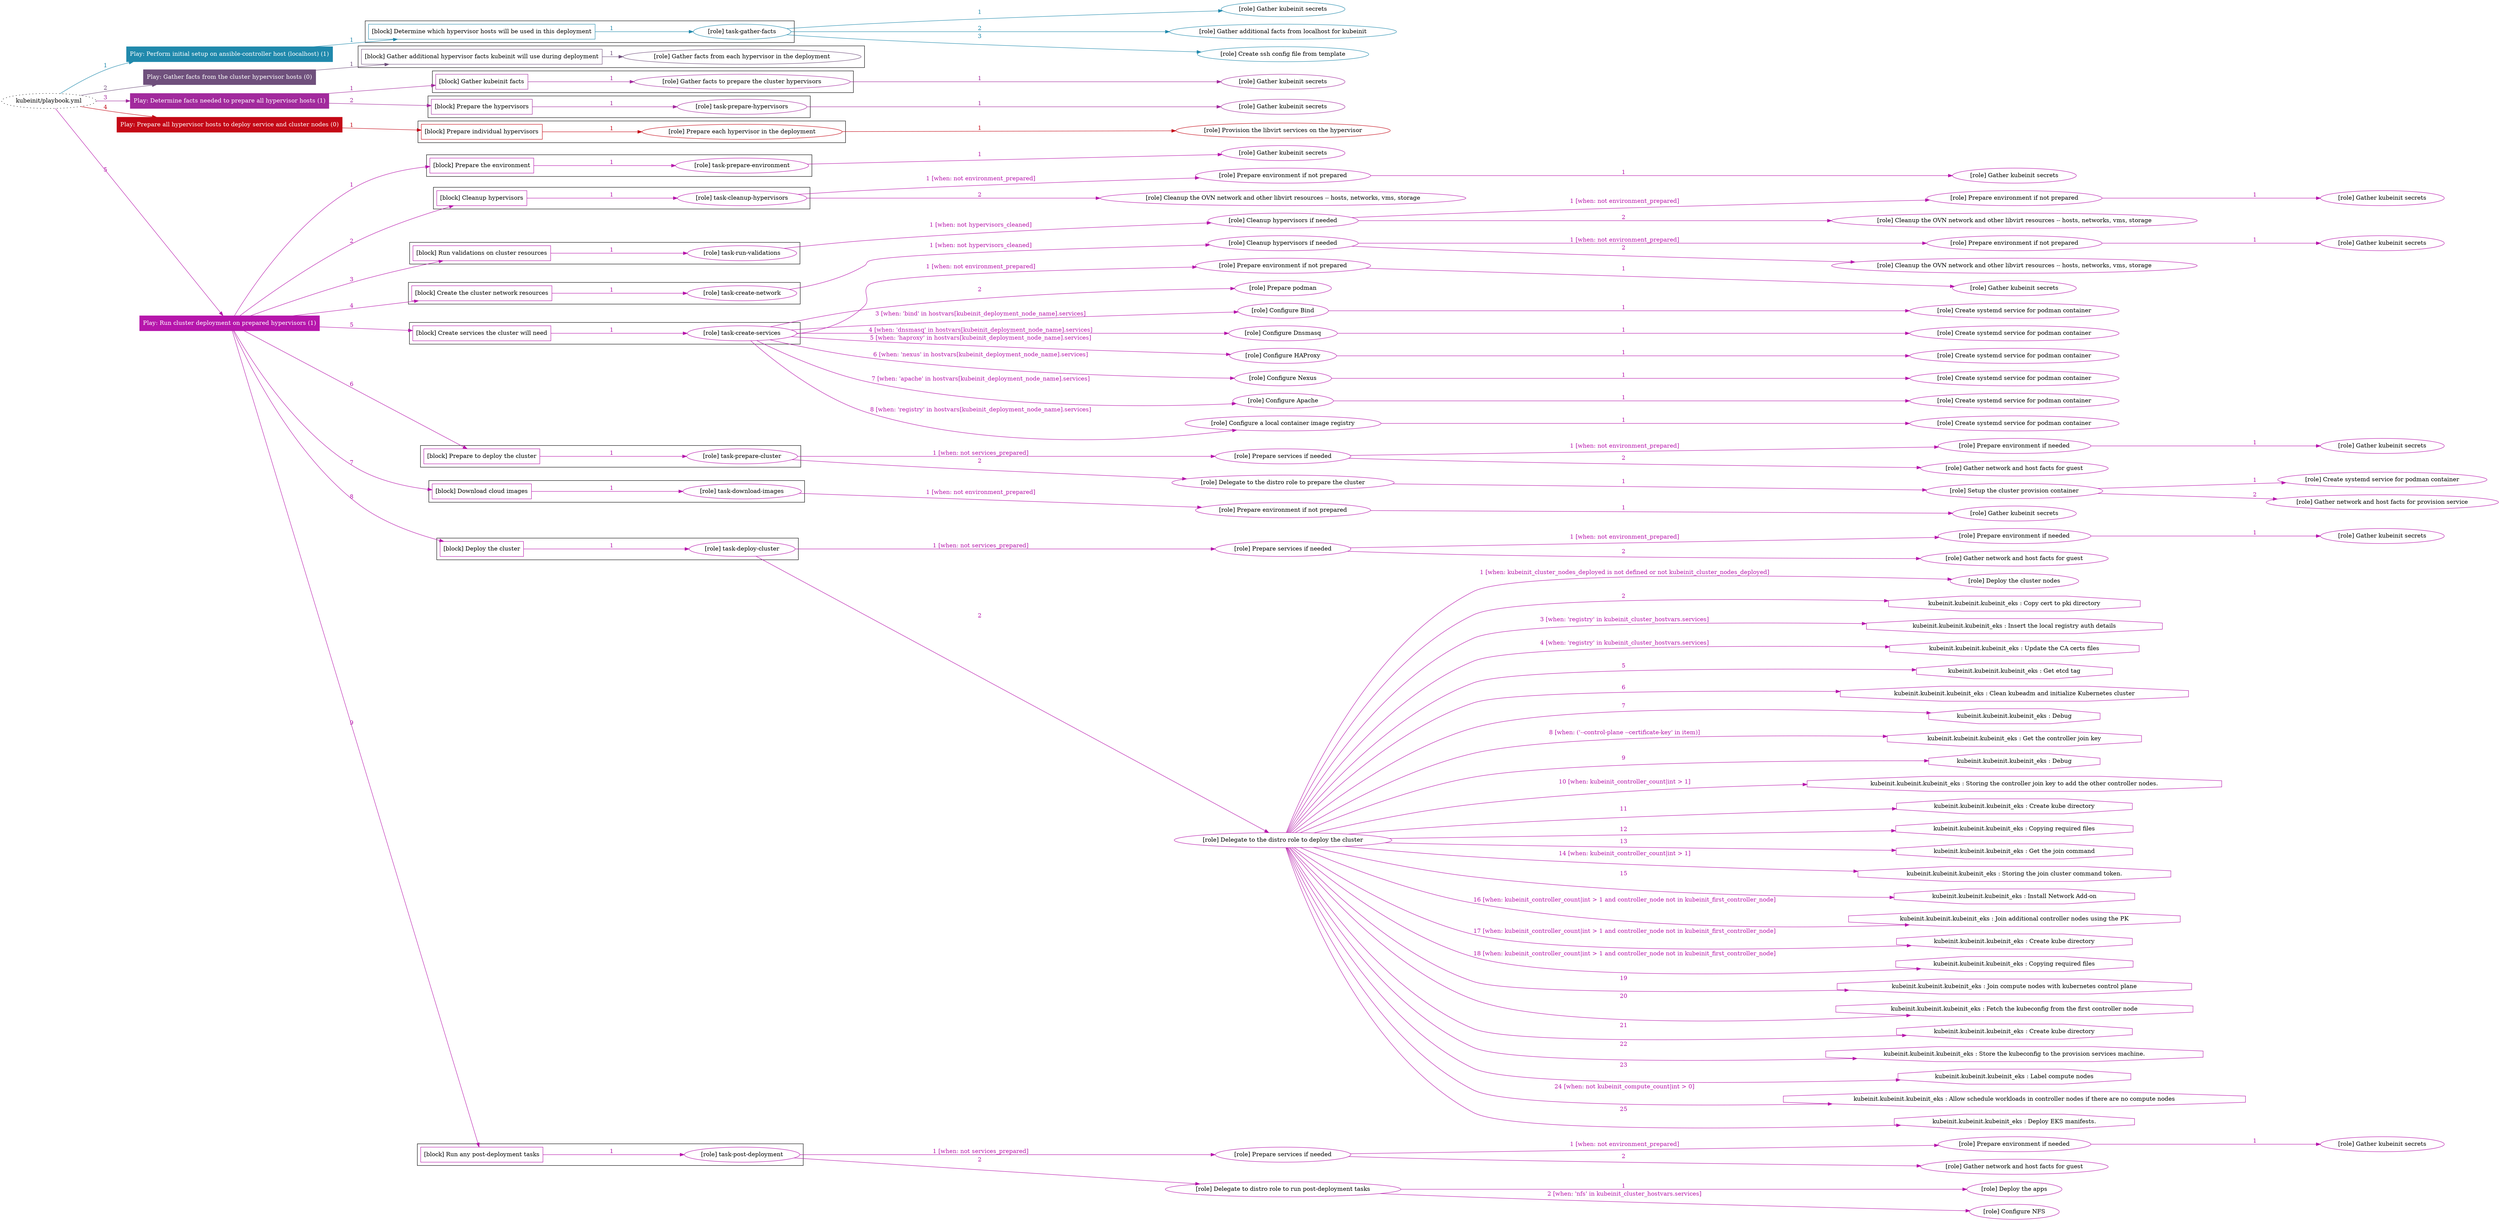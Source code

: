 digraph {
	graph [concentrate=true ordering=in rankdir=LR ratio=fill]
	edge [esep=5 sep=10]
	"kubeinit/playbook.yml" [URL="/home/runner/work/kubeinit/kubeinit/kubeinit/playbook.yml" id=playbook_8af6b078 style=dotted]
	play_b555b0f8 [label="Play: Perform initial setup on ansible-controller host (localhost) (1)" URL="/home/runner/work/kubeinit/kubeinit/kubeinit/playbook.yml" color="#2089ac" fontcolor="#ffffff" id=play_b555b0f8 shape=box style=filled tooltip=localhost]
	"kubeinit/playbook.yml" -> play_b555b0f8 [label="1 " color="#2089ac" fontcolor="#2089ac" id=edge_9a021cc1 labeltooltip="1 " tooltip="1 "]
	subgraph "Gather kubeinit secrets" {
		role_3ee5272a [label="[role] Gather kubeinit secrets" URL="/home/runner/.ansible/collections/ansible_collections/kubeinit/kubeinit/roles/kubeinit_prepare/tasks/build_hypervisors_group.yml" color="#2089ac" id=role_3ee5272a tooltip="Gather kubeinit secrets"]
	}
	subgraph "Gather additional facts from localhost for kubeinit" {
		role_d0f88c38 [label="[role] Gather additional facts from localhost for kubeinit" URL="/home/runner/.ansible/collections/ansible_collections/kubeinit/kubeinit/roles/kubeinit_prepare/tasks/build_hypervisors_group.yml" color="#2089ac" id=role_d0f88c38 tooltip="Gather additional facts from localhost for kubeinit"]
	}
	subgraph "Create ssh config file from template" {
		role_271f7834 [label="[role] Create ssh config file from template" URL="/home/runner/.ansible/collections/ansible_collections/kubeinit/kubeinit/roles/kubeinit_prepare/tasks/build_hypervisors_group.yml" color="#2089ac" id=role_271f7834 tooltip="Create ssh config file from template"]
	}
	subgraph "task-gather-facts" {
		role_fb9f4843 [label="[role] task-gather-facts" URL="/home/runner/work/kubeinit/kubeinit/kubeinit/playbook.yml" color="#2089ac" id=role_fb9f4843 tooltip="task-gather-facts"]
		role_fb9f4843 -> role_3ee5272a [label="1 " color="#2089ac" fontcolor="#2089ac" id=edge_95081ad4 labeltooltip="1 " tooltip="1 "]
		role_fb9f4843 -> role_d0f88c38 [label="2 " color="#2089ac" fontcolor="#2089ac" id=edge_ad430481 labeltooltip="2 " tooltip="2 "]
		role_fb9f4843 -> role_271f7834 [label="3 " color="#2089ac" fontcolor="#2089ac" id=edge_df112fd3 labeltooltip="3 " tooltip="3 "]
	}
	subgraph "Play: Perform initial setup on ansible-controller host (localhost) (1)" {
		play_b555b0f8 -> block_91da0d77 [label=1 color="#2089ac" fontcolor="#2089ac" id=edge_602da0f6 labeltooltip=1 tooltip=1]
		subgraph cluster_block_91da0d77 {
			block_91da0d77 [label="[block] Determine which hypervisor hosts will be used in this deployment" URL="/home/runner/work/kubeinit/kubeinit/kubeinit/playbook.yml" color="#2089ac" id=block_91da0d77 labeltooltip="Determine which hypervisor hosts will be used in this deployment" shape=box tooltip="Determine which hypervisor hosts will be used in this deployment"]
			block_91da0d77 -> role_fb9f4843 [label="1 " color="#2089ac" fontcolor="#2089ac" id=edge_9a774cc7 labeltooltip="1 " tooltip="1 "]
		}
	}
	play_0bd93576 [label="Play: Gather facts from the cluster hypervisor hosts (0)" URL="/home/runner/work/kubeinit/kubeinit/kubeinit/playbook.yml" color="#6f507c" fontcolor="#ffffff" id=play_0bd93576 shape=box style=filled tooltip="Play: Gather facts from the cluster hypervisor hosts (0)"]
	"kubeinit/playbook.yml" -> play_0bd93576 [label="2 " color="#6f507c" fontcolor="#6f507c" id=edge_73d2a1ad labeltooltip="2 " tooltip="2 "]
	subgraph "Gather facts from each hypervisor in the deployment" {
		role_58895c15 [label="[role] Gather facts from each hypervisor in the deployment" URL="/home/runner/work/kubeinit/kubeinit/kubeinit/playbook.yml" color="#6f507c" id=role_58895c15 tooltip="Gather facts from each hypervisor in the deployment"]
	}
	subgraph "Play: Gather facts from the cluster hypervisor hosts (0)" {
		play_0bd93576 -> block_da0cce31 [label=1 color="#6f507c" fontcolor="#6f507c" id=edge_7937d813 labeltooltip=1 tooltip=1]
		subgraph cluster_block_da0cce31 {
			block_da0cce31 [label="[block] Gather additional hypervisor facts kubeinit will use during deployment" URL="/home/runner/work/kubeinit/kubeinit/kubeinit/playbook.yml" color="#6f507c" id=block_da0cce31 labeltooltip="Gather additional hypervisor facts kubeinit will use during deployment" shape=box tooltip="Gather additional hypervisor facts kubeinit will use during deployment"]
			block_da0cce31 -> role_58895c15 [label="1 " color="#6f507c" fontcolor="#6f507c" id=edge_70785adc labeltooltip="1 " tooltip="1 "]
		}
	}
	play_0bccb573 [label="Play: Determine facts needed to prepare all hypervisor hosts (1)" URL="/home/runner/work/kubeinit/kubeinit/kubeinit/playbook.yml" color="#a22a9d" fontcolor="#ffffff" id=play_0bccb573 shape=box style=filled tooltip=localhost]
	"kubeinit/playbook.yml" -> play_0bccb573 [label="3 " color="#a22a9d" fontcolor="#a22a9d" id=edge_6a941965 labeltooltip="3 " tooltip="3 "]
	subgraph "Gather kubeinit secrets" {
		role_ccb2064a [label="[role] Gather kubeinit secrets" URL="/home/runner/.ansible/collections/ansible_collections/kubeinit/kubeinit/roles/kubeinit_prepare/tasks/gather_kubeinit_facts.yml" color="#a22a9d" id=role_ccb2064a tooltip="Gather kubeinit secrets"]
	}
	subgraph "Gather facts to prepare the cluster hypervisors" {
		role_3f771ffe [label="[role] Gather facts to prepare the cluster hypervisors" URL="/home/runner/work/kubeinit/kubeinit/kubeinit/playbook.yml" color="#a22a9d" id=role_3f771ffe tooltip="Gather facts to prepare the cluster hypervisors"]
		role_3f771ffe -> role_ccb2064a [label="1 " color="#a22a9d" fontcolor="#a22a9d" id=edge_80aa2709 labeltooltip="1 " tooltip="1 "]
	}
	subgraph "Gather kubeinit secrets" {
		role_7d605464 [label="[role] Gather kubeinit secrets" URL="/home/runner/.ansible/collections/ansible_collections/kubeinit/kubeinit/roles/kubeinit_prepare/tasks/gather_kubeinit_facts.yml" color="#a22a9d" id=role_7d605464 tooltip="Gather kubeinit secrets"]
	}
	subgraph "task-prepare-hypervisors" {
		role_49eeac74 [label="[role] task-prepare-hypervisors" URL="/home/runner/work/kubeinit/kubeinit/kubeinit/playbook.yml" color="#a22a9d" id=role_49eeac74 tooltip="task-prepare-hypervisors"]
		role_49eeac74 -> role_7d605464 [label="1 " color="#a22a9d" fontcolor="#a22a9d" id=edge_6c3f5502 labeltooltip="1 " tooltip="1 "]
	}
	subgraph "Play: Determine facts needed to prepare all hypervisor hosts (1)" {
		play_0bccb573 -> block_6af7998e [label=1 color="#a22a9d" fontcolor="#a22a9d" id=edge_694a7307 labeltooltip=1 tooltip=1]
		subgraph cluster_block_6af7998e {
			block_6af7998e [label="[block] Gather kubeinit facts" URL="/home/runner/work/kubeinit/kubeinit/kubeinit/playbook.yml" color="#a22a9d" id=block_6af7998e labeltooltip="Gather kubeinit facts" shape=box tooltip="Gather kubeinit facts"]
			block_6af7998e -> role_3f771ffe [label="1 " color="#a22a9d" fontcolor="#a22a9d" id=edge_4a22a9a7 labeltooltip="1 " tooltip="1 "]
		}
		play_0bccb573 -> block_35a5570c [label=2 color="#a22a9d" fontcolor="#a22a9d" id=edge_3a538eff labeltooltip=2 tooltip=2]
		subgraph cluster_block_35a5570c {
			block_35a5570c [label="[block] Prepare the hypervisors" URL="/home/runner/work/kubeinit/kubeinit/kubeinit/playbook.yml" color="#a22a9d" id=block_35a5570c labeltooltip="Prepare the hypervisors" shape=box tooltip="Prepare the hypervisors"]
			block_35a5570c -> role_49eeac74 [label="1 " color="#a22a9d" fontcolor="#a22a9d" id=edge_07d961ff labeltooltip="1 " tooltip="1 "]
		}
	}
	play_7bd864a0 [label="Play: Prepare all hypervisor hosts to deploy service and cluster nodes (0)" URL="/home/runner/work/kubeinit/kubeinit/kubeinit/playbook.yml" color="#c40816" fontcolor="#ffffff" id=play_7bd864a0 shape=box style=filled tooltip="Play: Prepare all hypervisor hosts to deploy service and cluster nodes (0)"]
	"kubeinit/playbook.yml" -> play_7bd864a0 [label="4 " color="#c40816" fontcolor="#c40816" id=edge_91921afa labeltooltip="4 " tooltip="4 "]
	subgraph "Provision the libvirt services on the hypervisor" {
		role_3ec22527 [label="[role] Provision the libvirt services on the hypervisor" URL="/home/runner/.ansible/collections/ansible_collections/kubeinit/kubeinit/roles/kubeinit_prepare/tasks/prepare_hypervisor.yml" color="#c40816" id=role_3ec22527 tooltip="Provision the libvirt services on the hypervisor"]
	}
	subgraph "Prepare each hypervisor in the deployment" {
		role_c81dcf36 [label="[role] Prepare each hypervisor in the deployment" URL="/home/runner/work/kubeinit/kubeinit/kubeinit/playbook.yml" color="#c40816" id=role_c81dcf36 tooltip="Prepare each hypervisor in the deployment"]
		role_c81dcf36 -> role_3ec22527 [label="1 " color="#c40816" fontcolor="#c40816" id=edge_9704002b labeltooltip="1 " tooltip="1 "]
	}
	subgraph "Play: Prepare all hypervisor hosts to deploy service and cluster nodes (0)" {
		play_7bd864a0 -> block_b7bd38dd [label=1 color="#c40816" fontcolor="#c40816" id=edge_6d3accdc labeltooltip=1 tooltip=1]
		subgraph cluster_block_b7bd38dd {
			block_b7bd38dd [label="[block] Prepare individual hypervisors" URL="/home/runner/work/kubeinit/kubeinit/kubeinit/playbook.yml" color="#c40816" id=block_b7bd38dd labeltooltip="Prepare individual hypervisors" shape=box tooltip="Prepare individual hypervisors"]
			block_b7bd38dd -> role_c81dcf36 [label="1 " color="#c40816" fontcolor="#c40816" id=edge_cb8181fb labeltooltip="1 " tooltip="1 "]
		}
	}
	play_d930f966 [label="Play: Run cluster deployment on prepared hypervisors (1)" URL="/home/runner/work/kubeinit/kubeinit/kubeinit/playbook.yml" color="#b616ab" fontcolor="#ffffff" id=play_d930f966 shape=box style=filled tooltip=localhost]
	"kubeinit/playbook.yml" -> play_d930f966 [label="5 " color="#b616ab" fontcolor="#b616ab" id=edge_e3a99919 labeltooltip="5 " tooltip="5 "]
	subgraph "Gather kubeinit secrets" {
		role_f44b7f3b [label="[role] Gather kubeinit secrets" URL="/home/runner/.ansible/collections/ansible_collections/kubeinit/kubeinit/roles/kubeinit_prepare/tasks/gather_kubeinit_facts.yml" color="#b616ab" id=role_f44b7f3b tooltip="Gather kubeinit secrets"]
	}
	subgraph "task-prepare-environment" {
		role_c5c16609 [label="[role] task-prepare-environment" URL="/home/runner/work/kubeinit/kubeinit/kubeinit/playbook.yml" color="#b616ab" id=role_c5c16609 tooltip="task-prepare-environment"]
		role_c5c16609 -> role_f44b7f3b [label="1 " color="#b616ab" fontcolor="#b616ab" id=edge_53acdccf labeltooltip="1 " tooltip="1 "]
	}
	subgraph "Gather kubeinit secrets" {
		role_15dd1e48 [label="[role] Gather kubeinit secrets" URL="/home/runner/.ansible/collections/ansible_collections/kubeinit/kubeinit/roles/kubeinit_prepare/tasks/gather_kubeinit_facts.yml" color="#b616ab" id=role_15dd1e48 tooltip="Gather kubeinit secrets"]
	}
	subgraph "Prepare environment if not prepared" {
		role_9ef33a86 [label="[role] Prepare environment if not prepared" URL="/home/runner/.ansible/collections/ansible_collections/kubeinit/kubeinit/roles/kubeinit_prepare/tasks/cleanup_hypervisors.yml" color="#b616ab" id=role_9ef33a86 tooltip="Prepare environment if not prepared"]
		role_9ef33a86 -> role_15dd1e48 [label="1 " color="#b616ab" fontcolor="#b616ab" id=edge_900453e1 labeltooltip="1 " tooltip="1 "]
	}
	subgraph "Cleanup the OVN network and other libvirt resources -- hosts, networks, vms, storage" {
		role_62954df2 [label="[role] Cleanup the OVN network and other libvirt resources -- hosts, networks, vms, storage" URL="/home/runner/.ansible/collections/ansible_collections/kubeinit/kubeinit/roles/kubeinit_prepare/tasks/cleanup_hypervisors.yml" color="#b616ab" id=role_62954df2 tooltip="Cleanup the OVN network and other libvirt resources -- hosts, networks, vms, storage"]
	}
	subgraph "task-cleanup-hypervisors" {
		role_4190205c [label="[role] task-cleanup-hypervisors" URL="/home/runner/work/kubeinit/kubeinit/kubeinit/playbook.yml" color="#b616ab" id=role_4190205c tooltip="task-cleanup-hypervisors"]
		role_4190205c -> role_9ef33a86 [label="1 [when: not environment_prepared]" color="#b616ab" fontcolor="#b616ab" id=edge_b25aaf8e labeltooltip="1 [when: not environment_prepared]" tooltip="1 [when: not environment_prepared]"]
		role_4190205c -> role_62954df2 [label="2 " color="#b616ab" fontcolor="#b616ab" id=edge_2834e07c labeltooltip="2 " tooltip="2 "]
	}
	subgraph "Gather kubeinit secrets" {
		role_9a6b1d33 [label="[role] Gather kubeinit secrets" URL="/home/runner/.ansible/collections/ansible_collections/kubeinit/kubeinit/roles/kubeinit_prepare/tasks/gather_kubeinit_facts.yml" color="#b616ab" id=role_9a6b1d33 tooltip="Gather kubeinit secrets"]
	}
	subgraph "Prepare environment if not prepared" {
		role_568ed8c5 [label="[role] Prepare environment if not prepared" URL="/home/runner/.ansible/collections/ansible_collections/kubeinit/kubeinit/roles/kubeinit_prepare/tasks/cleanup_hypervisors.yml" color="#b616ab" id=role_568ed8c5 tooltip="Prepare environment if not prepared"]
		role_568ed8c5 -> role_9a6b1d33 [label="1 " color="#b616ab" fontcolor="#b616ab" id=edge_4e5f8db5 labeltooltip="1 " tooltip="1 "]
	}
	subgraph "Cleanup the OVN network and other libvirt resources -- hosts, networks, vms, storage" {
		role_6adfabd3 [label="[role] Cleanup the OVN network and other libvirt resources -- hosts, networks, vms, storage" URL="/home/runner/.ansible/collections/ansible_collections/kubeinit/kubeinit/roles/kubeinit_prepare/tasks/cleanup_hypervisors.yml" color="#b616ab" id=role_6adfabd3 tooltip="Cleanup the OVN network and other libvirt resources -- hosts, networks, vms, storage"]
	}
	subgraph "Cleanup hypervisors if needed" {
		role_5f6b97d9 [label="[role] Cleanup hypervisors if needed" URL="/home/runner/.ansible/collections/ansible_collections/kubeinit/kubeinit/roles/kubeinit_validations/tasks/main.yml" color="#b616ab" id=role_5f6b97d9 tooltip="Cleanup hypervisors if needed"]
		role_5f6b97d9 -> role_568ed8c5 [label="1 [when: not environment_prepared]" color="#b616ab" fontcolor="#b616ab" id=edge_06a0739e labeltooltip="1 [when: not environment_prepared]" tooltip="1 [when: not environment_prepared]"]
		role_5f6b97d9 -> role_6adfabd3 [label="2 " color="#b616ab" fontcolor="#b616ab" id=edge_d26fe5e9 labeltooltip="2 " tooltip="2 "]
	}
	subgraph "task-run-validations" {
		role_2dd818f0 [label="[role] task-run-validations" URL="/home/runner/work/kubeinit/kubeinit/kubeinit/playbook.yml" color="#b616ab" id=role_2dd818f0 tooltip="task-run-validations"]
		role_2dd818f0 -> role_5f6b97d9 [label="1 [when: not hypervisors_cleaned]" color="#b616ab" fontcolor="#b616ab" id=edge_01570310 labeltooltip="1 [when: not hypervisors_cleaned]" tooltip="1 [when: not hypervisors_cleaned]"]
	}
	subgraph "Gather kubeinit secrets" {
		role_a33864c4 [label="[role] Gather kubeinit secrets" URL="/home/runner/.ansible/collections/ansible_collections/kubeinit/kubeinit/roles/kubeinit_prepare/tasks/gather_kubeinit_facts.yml" color="#b616ab" id=role_a33864c4 tooltip="Gather kubeinit secrets"]
	}
	subgraph "Prepare environment if not prepared" {
		role_2955a1f1 [label="[role] Prepare environment if not prepared" URL="/home/runner/.ansible/collections/ansible_collections/kubeinit/kubeinit/roles/kubeinit_prepare/tasks/cleanup_hypervisors.yml" color="#b616ab" id=role_2955a1f1 tooltip="Prepare environment if not prepared"]
		role_2955a1f1 -> role_a33864c4 [label="1 " color="#b616ab" fontcolor="#b616ab" id=edge_ee18d9ff labeltooltip="1 " tooltip="1 "]
	}
	subgraph "Cleanup the OVN network and other libvirt resources -- hosts, networks, vms, storage" {
		role_989a8e3b [label="[role] Cleanup the OVN network and other libvirt resources -- hosts, networks, vms, storage" URL="/home/runner/.ansible/collections/ansible_collections/kubeinit/kubeinit/roles/kubeinit_prepare/tasks/cleanup_hypervisors.yml" color="#b616ab" id=role_989a8e3b tooltip="Cleanup the OVN network and other libvirt resources -- hosts, networks, vms, storage"]
	}
	subgraph "Cleanup hypervisors if needed" {
		role_450fa250 [label="[role] Cleanup hypervisors if needed" URL="/home/runner/.ansible/collections/ansible_collections/kubeinit/kubeinit/roles/kubeinit_libvirt/tasks/create_network.yml" color="#b616ab" id=role_450fa250 tooltip="Cleanup hypervisors if needed"]
		role_450fa250 -> role_2955a1f1 [label="1 [when: not environment_prepared]" color="#b616ab" fontcolor="#b616ab" id=edge_62dccee6 labeltooltip="1 [when: not environment_prepared]" tooltip="1 [when: not environment_prepared]"]
		role_450fa250 -> role_989a8e3b [label="2 " color="#b616ab" fontcolor="#b616ab" id=edge_1f0a9945 labeltooltip="2 " tooltip="2 "]
	}
	subgraph "task-create-network" {
		role_d0eae2cd [label="[role] task-create-network" URL="/home/runner/work/kubeinit/kubeinit/kubeinit/playbook.yml" color="#b616ab" id=role_d0eae2cd tooltip="task-create-network"]
		role_d0eae2cd -> role_450fa250 [label="1 [when: not hypervisors_cleaned]" color="#b616ab" fontcolor="#b616ab" id=edge_b2a2dd73 labeltooltip="1 [when: not hypervisors_cleaned]" tooltip="1 [when: not hypervisors_cleaned]"]
	}
	subgraph "Gather kubeinit secrets" {
		role_4631379d [label="[role] Gather kubeinit secrets" URL="/home/runner/.ansible/collections/ansible_collections/kubeinit/kubeinit/roles/kubeinit_prepare/tasks/gather_kubeinit_facts.yml" color="#b616ab" id=role_4631379d tooltip="Gather kubeinit secrets"]
	}
	subgraph "Prepare environment if not prepared" {
		role_94ffeaf9 [label="[role] Prepare environment if not prepared" URL="/home/runner/.ansible/collections/ansible_collections/kubeinit/kubeinit/roles/kubeinit_services/tasks/main.yml" color="#b616ab" id=role_94ffeaf9 tooltip="Prepare environment if not prepared"]
		role_94ffeaf9 -> role_4631379d [label="1 " color="#b616ab" fontcolor="#b616ab" id=edge_5b422b84 labeltooltip="1 " tooltip="1 "]
	}
	subgraph "Prepare podman" {
		role_0b13cb8c [label="[role] Prepare podman" URL="/home/runner/.ansible/collections/ansible_collections/kubeinit/kubeinit/roles/kubeinit_services/tasks/00_create_service_pod.yml" color="#b616ab" id=role_0b13cb8c tooltip="Prepare podman"]
	}
	subgraph "Create systemd service for podman container" {
		role_30701ae2 [label="[role] Create systemd service for podman container" URL="/home/runner/.ansible/collections/ansible_collections/kubeinit/kubeinit/roles/kubeinit_bind/tasks/main.yml" color="#b616ab" id=role_30701ae2 tooltip="Create systemd service for podman container"]
	}
	subgraph "Configure Bind" {
		role_107e0442 [label="[role] Configure Bind" URL="/home/runner/.ansible/collections/ansible_collections/kubeinit/kubeinit/roles/kubeinit_services/tasks/start_services_containers.yml" color="#b616ab" id=role_107e0442 tooltip="Configure Bind"]
		role_107e0442 -> role_30701ae2 [label="1 " color="#b616ab" fontcolor="#b616ab" id=edge_c50bac8e labeltooltip="1 " tooltip="1 "]
	}
	subgraph "Create systemd service for podman container" {
		role_74b9174e [label="[role] Create systemd service for podman container" URL="/home/runner/.ansible/collections/ansible_collections/kubeinit/kubeinit/roles/kubeinit_dnsmasq/tasks/main.yml" color="#b616ab" id=role_74b9174e tooltip="Create systemd service for podman container"]
	}
	subgraph "Configure Dnsmasq" {
		role_b71208c5 [label="[role] Configure Dnsmasq" URL="/home/runner/.ansible/collections/ansible_collections/kubeinit/kubeinit/roles/kubeinit_services/tasks/start_services_containers.yml" color="#b616ab" id=role_b71208c5 tooltip="Configure Dnsmasq"]
		role_b71208c5 -> role_74b9174e [label="1 " color="#b616ab" fontcolor="#b616ab" id=edge_4d7a772d labeltooltip="1 " tooltip="1 "]
	}
	subgraph "Create systemd service for podman container" {
		role_a07fee3f [label="[role] Create systemd service for podman container" URL="/home/runner/.ansible/collections/ansible_collections/kubeinit/kubeinit/roles/kubeinit_haproxy/tasks/main.yml" color="#b616ab" id=role_a07fee3f tooltip="Create systemd service for podman container"]
	}
	subgraph "Configure HAProxy" {
		role_58cdae53 [label="[role] Configure HAProxy" URL="/home/runner/.ansible/collections/ansible_collections/kubeinit/kubeinit/roles/kubeinit_services/tasks/start_services_containers.yml" color="#b616ab" id=role_58cdae53 tooltip="Configure HAProxy"]
		role_58cdae53 -> role_a07fee3f [label="1 " color="#b616ab" fontcolor="#b616ab" id=edge_bd7b5259 labeltooltip="1 " tooltip="1 "]
	}
	subgraph "Create systemd service for podman container" {
		role_d7f25ae4 [label="[role] Create systemd service for podman container" URL="/home/runner/.ansible/collections/ansible_collections/kubeinit/kubeinit/roles/kubeinit_nexus/tasks/main.yml" color="#b616ab" id=role_d7f25ae4 tooltip="Create systemd service for podman container"]
	}
	subgraph "Configure Nexus" {
		role_d17354d0 [label="[role] Configure Nexus" URL="/home/runner/.ansible/collections/ansible_collections/kubeinit/kubeinit/roles/kubeinit_services/tasks/start_services_containers.yml" color="#b616ab" id=role_d17354d0 tooltip="Configure Nexus"]
		role_d17354d0 -> role_d7f25ae4 [label="1 " color="#b616ab" fontcolor="#b616ab" id=edge_4fd2b433 labeltooltip="1 " tooltip="1 "]
	}
	subgraph "Create systemd service for podman container" {
		role_08d7262b [label="[role] Create systemd service for podman container" URL="/home/runner/.ansible/collections/ansible_collections/kubeinit/kubeinit/roles/kubeinit_apache/tasks/main.yml" color="#b616ab" id=role_08d7262b tooltip="Create systemd service for podman container"]
	}
	subgraph "Configure Apache" {
		role_3ed17e22 [label="[role] Configure Apache" URL="/home/runner/.ansible/collections/ansible_collections/kubeinit/kubeinit/roles/kubeinit_services/tasks/start_services_containers.yml" color="#b616ab" id=role_3ed17e22 tooltip="Configure Apache"]
		role_3ed17e22 -> role_08d7262b [label="1 " color="#b616ab" fontcolor="#b616ab" id=edge_74966661 labeltooltip="1 " tooltip="1 "]
	}
	subgraph "Create systemd service for podman container" {
		role_0433a77b [label="[role] Create systemd service for podman container" URL="/home/runner/.ansible/collections/ansible_collections/kubeinit/kubeinit/roles/kubeinit_registry/tasks/main.yml" color="#b616ab" id=role_0433a77b tooltip="Create systemd service for podman container"]
	}
	subgraph "Configure a local container image registry" {
		role_69a91169 [label="[role] Configure a local container image registry" URL="/home/runner/.ansible/collections/ansible_collections/kubeinit/kubeinit/roles/kubeinit_services/tasks/start_services_containers.yml" color="#b616ab" id=role_69a91169 tooltip="Configure a local container image registry"]
		role_69a91169 -> role_0433a77b [label="1 " color="#b616ab" fontcolor="#b616ab" id=edge_ec36589d labeltooltip="1 " tooltip="1 "]
	}
	subgraph "task-create-services" {
		role_8914eedd [label="[role] task-create-services" URL="/home/runner/work/kubeinit/kubeinit/kubeinit/playbook.yml" color="#b616ab" id=role_8914eedd tooltip="task-create-services"]
		role_8914eedd -> role_94ffeaf9 [label="1 [when: not environment_prepared]" color="#b616ab" fontcolor="#b616ab" id=edge_1d1a2287 labeltooltip="1 [when: not environment_prepared]" tooltip="1 [when: not environment_prepared]"]
		role_8914eedd -> role_0b13cb8c [label="2 " color="#b616ab" fontcolor="#b616ab" id=edge_b42a02a9 labeltooltip="2 " tooltip="2 "]
		role_8914eedd -> role_107e0442 [label="3 [when: 'bind' in hostvars[kubeinit_deployment_node_name].services]" color="#b616ab" fontcolor="#b616ab" id=edge_d124943d labeltooltip="3 [when: 'bind' in hostvars[kubeinit_deployment_node_name].services]" tooltip="3 [when: 'bind' in hostvars[kubeinit_deployment_node_name].services]"]
		role_8914eedd -> role_b71208c5 [label="4 [when: 'dnsmasq' in hostvars[kubeinit_deployment_node_name].services]" color="#b616ab" fontcolor="#b616ab" id=edge_30fd2475 labeltooltip="4 [when: 'dnsmasq' in hostvars[kubeinit_deployment_node_name].services]" tooltip="4 [when: 'dnsmasq' in hostvars[kubeinit_deployment_node_name].services]"]
		role_8914eedd -> role_58cdae53 [label="5 [when: 'haproxy' in hostvars[kubeinit_deployment_node_name].services]" color="#b616ab" fontcolor="#b616ab" id=edge_4ec242ec labeltooltip="5 [when: 'haproxy' in hostvars[kubeinit_deployment_node_name].services]" tooltip="5 [when: 'haproxy' in hostvars[kubeinit_deployment_node_name].services]"]
		role_8914eedd -> role_d17354d0 [label="6 [when: 'nexus' in hostvars[kubeinit_deployment_node_name].services]" color="#b616ab" fontcolor="#b616ab" id=edge_65213185 labeltooltip="6 [when: 'nexus' in hostvars[kubeinit_deployment_node_name].services]" tooltip="6 [when: 'nexus' in hostvars[kubeinit_deployment_node_name].services]"]
		role_8914eedd -> role_3ed17e22 [label="7 [when: 'apache' in hostvars[kubeinit_deployment_node_name].services]" color="#b616ab" fontcolor="#b616ab" id=edge_c8c59da9 labeltooltip="7 [when: 'apache' in hostvars[kubeinit_deployment_node_name].services]" tooltip="7 [when: 'apache' in hostvars[kubeinit_deployment_node_name].services]"]
		role_8914eedd -> role_69a91169 [label="8 [when: 'registry' in hostvars[kubeinit_deployment_node_name].services]" color="#b616ab" fontcolor="#b616ab" id=edge_4199e5af labeltooltip="8 [when: 'registry' in hostvars[kubeinit_deployment_node_name].services]" tooltip="8 [when: 'registry' in hostvars[kubeinit_deployment_node_name].services]"]
	}
	subgraph "Gather kubeinit secrets" {
		role_bfc28289 [label="[role] Gather kubeinit secrets" URL="/home/runner/.ansible/collections/ansible_collections/kubeinit/kubeinit/roles/kubeinit_prepare/tasks/gather_kubeinit_facts.yml" color="#b616ab" id=role_bfc28289 tooltip="Gather kubeinit secrets"]
	}
	subgraph "Prepare environment if needed" {
		role_219539ec [label="[role] Prepare environment if needed" URL="/home/runner/.ansible/collections/ansible_collections/kubeinit/kubeinit/roles/kubeinit_services/tasks/prepare_services.yml" color="#b616ab" id=role_219539ec tooltip="Prepare environment if needed"]
		role_219539ec -> role_bfc28289 [label="1 " color="#b616ab" fontcolor="#b616ab" id=edge_055735ed labeltooltip="1 " tooltip="1 "]
	}
	subgraph "Gather network and host facts for guest" {
		role_edbe9519 [label="[role] Gather network and host facts for guest" URL="/home/runner/.ansible/collections/ansible_collections/kubeinit/kubeinit/roles/kubeinit_services/tasks/prepare_services.yml" color="#b616ab" id=role_edbe9519 tooltip="Gather network and host facts for guest"]
	}
	subgraph "Prepare services if needed" {
		role_6ba2fe85 [label="[role] Prepare services if needed" URL="/home/runner/.ansible/collections/ansible_collections/kubeinit/kubeinit/roles/kubeinit_prepare/tasks/prepare_cluster.yml" color="#b616ab" id=role_6ba2fe85 tooltip="Prepare services if needed"]
		role_6ba2fe85 -> role_219539ec [label="1 [when: not environment_prepared]" color="#b616ab" fontcolor="#b616ab" id=edge_88f12846 labeltooltip="1 [when: not environment_prepared]" tooltip="1 [when: not environment_prepared]"]
		role_6ba2fe85 -> role_edbe9519 [label="2 " color="#b616ab" fontcolor="#b616ab" id=edge_20f94af0 labeltooltip="2 " tooltip="2 "]
	}
	subgraph "Create systemd service for podman container" {
		role_511658ba [label="[role] Create systemd service for podman container" URL="/home/runner/.ansible/collections/ansible_collections/kubeinit/kubeinit/roles/kubeinit_services/tasks/create_provision_container.yml" color="#b616ab" id=role_511658ba tooltip="Create systemd service for podman container"]
	}
	subgraph "Gather network and host facts for provision service" {
		role_2ae7fb4a [label="[role] Gather network and host facts for provision service" URL="/home/runner/.ansible/collections/ansible_collections/kubeinit/kubeinit/roles/kubeinit_services/tasks/create_provision_container.yml" color="#b616ab" id=role_2ae7fb4a tooltip="Gather network and host facts for provision service"]
	}
	subgraph "Setup the cluster provision container" {
		role_86809a5a [label="[role] Setup the cluster provision container" URL="/home/runner/.ansible/collections/ansible_collections/kubeinit/kubeinit/roles/kubeinit_eks/tasks/prepare_cluster.yml" color="#b616ab" id=role_86809a5a tooltip="Setup the cluster provision container"]
		role_86809a5a -> role_511658ba [label="1 " color="#b616ab" fontcolor="#b616ab" id=edge_f43b1079 labeltooltip="1 " tooltip="1 "]
		role_86809a5a -> role_2ae7fb4a [label="2 " color="#b616ab" fontcolor="#b616ab" id=edge_e87c1259 labeltooltip="2 " tooltip="2 "]
	}
	subgraph "Delegate to the distro role to prepare the cluster" {
		role_38ea257a [label="[role] Delegate to the distro role to prepare the cluster" URL="/home/runner/.ansible/collections/ansible_collections/kubeinit/kubeinit/roles/kubeinit_prepare/tasks/prepare_cluster.yml" color="#b616ab" id=role_38ea257a tooltip="Delegate to the distro role to prepare the cluster"]
		role_38ea257a -> role_86809a5a [label="1 " color="#b616ab" fontcolor="#b616ab" id=edge_bed5b6f9 labeltooltip="1 " tooltip="1 "]
	}
	subgraph "task-prepare-cluster" {
		role_105e0841 [label="[role] task-prepare-cluster" URL="/home/runner/work/kubeinit/kubeinit/kubeinit/playbook.yml" color="#b616ab" id=role_105e0841 tooltip="task-prepare-cluster"]
		role_105e0841 -> role_6ba2fe85 [label="1 [when: not services_prepared]" color="#b616ab" fontcolor="#b616ab" id=edge_20b0b330 labeltooltip="1 [when: not services_prepared]" tooltip="1 [when: not services_prepared]"]
		role_105e0841 -> role_38ea257a [label="2 " color="#b616ab" fontcolor="#b616ab" id=edge_3e0e8803 labeltooltip="2 " tooltip="2 "]
	}
	subgraph "Gather kubeinit secrets" {
		role_2a71f67d [label="[role] Gather kubeinit secrets" URL="/home/runner/.ansible/collections/ansible_collections/kubeinit/kubeinit/roles/kubeinit_prepare/tasks/gather_kubeinit_facts.yml" color="#b616ab" id=role_2a71f67d tooltip="Gather kubeinit secrets"]
	}
	subgraph "Prepare environment if not prepared" {
		role_c37437c9 [label="[role] Prepare environment if not prepared" URL="/home/runner/.ansible/collections/ansible_collections/kubeinit/kubeinit/roles/kubeinit_libvirt/tasks/download_cloud_images.yml" color="#b616ab" id=role_c37437c9 tooltip="Prepare environment if not prepared"]
		role_c37437c9 -> role_2a71f67d [label="1 " color="#b616ab" fontcolor="#b616ab" id=edge_e53c3825 labeltooltip="1 " tooltip="1 "]
	}
	subgraph "task-download-images" {
		role_dd040fdb [label="[role] task-download-images" URL="/home/runner/work/kubeinit/kubeinit/kubeinit/playbook.yml" color="#b616ab" id=role_dd040fdb tooltip="task-download-images"]
		role_dd040fdb -> role_c37437c9 [label="1 [when: not environment_prepared]" color="#b616ab" fontcolor="#b616ab" id=edge_adffd7fb labeltooltip="1 [when: not environment_prepared]" tooltip="1 [when: not environment_prepared]"]
	}
	subgraph "Gather kubeinit secrets" {
		role_ae3d247a [label="[role] Gather kubeinit secrets" URL="/home/runner/.ansible/collections/ansible_collections/kubeinit/kubeinit/roles/kubeinit_prepare/tasks/gather_kubeinit_facts.yml" color="#b616ab" id=role_ae3d247a tooltip="Gather kubeinit secrets"]
	}
	subgraph "Prepare environment if needed" {
		role_614b3d70 [label="[role] Prepare environment if needed" URL="/home/runner/.ansible/collections/ansible_collections/kubeinit/kubeinit/roles/kubeinit_services/tasks/prepare_services.yml" color="#b616ab" id=role_614b3d70 tooltip="Prepare environment if needed"]
		role_614b3d70 -> role_ae3d247a [label="1 " color="#b616ab" fontcolor="#b616ab" id=edge_5d049b5c labeltooltip="1 " tooltip="1 "]
	}
	subgraph "Gather network and host facts for guest" {
		role_688fe035 [label="[role] Gather network and host facts for guest" URL="/home/runner/.ansible/collections/ansible_collections/kubeinit/kubeinit/roles/kubeinit_services/tasks/prepare_services.yml" color="#b616ab" id=role_688fe035 tooltip="Gather network and host facts for guest"]
	}
	subgraph "Prepare services if needed" {
		role_ab8b10a2 [label="[role] Prepare services if needed" URL="/home/runner/.ansible/collections/ansible_collections/kubeinit/kubeinit/roles/kubeinit_prepare/tasks/deploy_cluster.yml" color="#b616ab" id=role_ab8b10a2 tooltip="Prepare services if needed"]
		role_ab8b10a2 -> role_614b3d70 [label="1 [when: not environment_prepared]" color="#b616ab" fontcolor="#b616ab" id=edge_46774e13 labeltooltip="1 [when: not environment_prepared]" tooltip="1 [when: not environment_prepared]"]
		role_ab8b10a2 -> role_688fe035 [label="2 " color="#b616ab" fontcolor="#b616ab" id=edge_812067c8 labeltooltip="2 " tooltip="2 "]
	}
	subgraph "Deploy the cluster nodes" {
		role_408dff60 [label="[role] Deploy the cluster nodes" URL="/home/runner/.ansible/collections/ansible_collections/kubeinit/kubeinit/roles/kubeinit_eks/tasks/main.yml" color="#b616ab" id=role_408dff60 tooltip="Deploy the cluster nodes"]
	}
	subgraph "Delegate to the distro role to deploy the cluster" {
		role_ed19e798 [label="[role] Delegate to the distro role to deploy the cluster" URL="/home/runner/.ansible/collections/ansible_collections/kubeinit/kubeinit/roles/kubeinit_prepare/tasks/deploy_cluster.yml" color="#b616ab" id=role_ed19e798 tooltip="Delegate to the distro role to deploy the cluster"]
		role_ed19e798 -> role_408dff60 [label="1 [when: kubeinit_cluster_nodes_deployed is not defined or not kubeinit_cluster_nodes_deployed]" color="#b616ab" fontcolor="#b616ab" id=edge_ba51413b labeltooltip="1 [when: kubeinit_cluster_nodes_deployed is not defined or not kubeinit_cluster_nodes_deployed]" tooltip="1 [when: kubeinit_cluster_nodes_deployed is not defined or not kubeinit_cluster_nodes_deployed]"]
		task_ae93de77 [label="kubeinit.kubeinit.kubeinit_eks : Copy cert to pki directory" URL="/home/runner/.ansible/collections/ansible_collections/kubeinit/kubeinit/roles/kubeinit_eks/tasks/main.yml" color="#b616ab" id=task_ae93de77 shape=octagon tooltip="kubeinit.kubeinit.kubeinit_eks : Copy cert to pki directory"]
		role_ed19e798 -> task_ae93de77 [label="2 " color="#b616ab" fontcolor="#b616ab" id=edge_08f6c7d0 labeltooltip="2 " tooltip="2 "]
		task_3ddd3a61 [label="kubeinit.kubeinit.kubeinit_eks : Insert the local registry auth details" URL="/home/runner/.ansible/collections/ansible_collections/kubeinit/kubeinit/roles/kubeinit_eks/tasks/main.yml" color="#b616ab" id=task_3ddd3a61 shape=octagon tooltip="kubeinit.kubeinit.kubeinit_eks : Insert the local registry auth details"]
		role_ed19e798 -> task_3ddd3a61 [label="3 [when: 'registry' in kubeinit_cluster_hostvars.services]" color="#b616ab" fontcolor="#b616ab" id=edge_6e6852a0 labeltooltip="3 [when: 'registry' in kubeinit_cluster_hostvars.services]" tooltip="3 [when: 'registry' in kubeinit_cluster_hostvars.services]"]
		task_9bdecca7 [label="kubeinit.kubeinit.kubeinit_eks : Update the CA certs files" URL="/home/runner/.ansible/collections/ansible_collections/kubeinit/kubeinit/roles/kubeinit_eks/tasks/main.yml" color="#b616ab" id=task_9bdecca7 shape=octagon tooltip="kubeinit.kubeinit.kubeinit_eks : Update the CA certs files"]
		role_ed19e798 -> task_9bdecca7 [label="4 [when: 'registry' in kubeinit_cluster_hostvars.services]" color="#b616ab" fontcolor="#b616ab" id=edge_44ec4f43 labeltooltip="4 [when: 'registry' in kubeinit_cluster_hostvars.services]" tooltip="4 [when: 'registry' in kubeinit_cluster_hostvars.services]"]
		task_2c3bc827 [label="kubeinit.kubeinit.kubeinit_eks : Get etcd tag" URL="/home/runner/.ansible/collections/ansible_collections/kubeinit/kubeinit/roles/kubeinit_eks/tasks/main.yml" color="#b616ab" id=task_2c3bc827 shape=octagon tooltip="kubeinit.kubeinit.kubeinit_eks : Get etcd tag"]
		role_ed19e798 -> task_2c3bc827 [label="5 " color="#b616ab" fontcolor="#b616ab" id=edge_32f40f76 labeltooltip="5 " tooltip="5 "]
		task_bf6ed2ce [label="kubeinit.kubeinit.kubeinit_eks : Clean kubeadm and initialize Kubernetes cluster" URL="/home/runner/.ansible/collections/ansible_collections/kubeinit/kubeinit/roles/kubeinit_eks/tasks/main.yml" color="#b616ab" id=task_bf6ed2ce shape=octagon tooltip="kubeinit.kubeinit.kubeinit_eks : Clean kubeadm and initialize Kubernetes cluster"]
		role_ed19e798 -> task_bf6ed2ce [label="6 " color="#b616ab" fontcolor="#b616ab" id=edge_359df2e7 labeltooltip="6 " tooltip="6 "]
		task_016e4cc2 [label="kubeinit.kubeinit.kubeinit_eks : Debug" URL="/home/runner/.ansible/collections/ansible_collections/kubeinit/kubeinit/roles/kubeinit_eks/tasks/main.yml" color="#b616ab" id=task_016e4cc2 shape=octagon tooltip="kubeinit.kubeinit.kubeinit_eks : Debug"]
		role_ed19e798 -> task_016e4cc2 [label="7 " color="#b616ab" fontcolor="#b616ab" id=edge_176b6a59 labeltooltip="7 " tooltip="7 "]
		task_6d6be1bb [label="kubeinit.kubeinit.kubeinit_eks : Get the controller join key" URL="/home/runner/.ansible/collections/ansible_collections/kubeinit/kubeinit/roles/kubeinit_eks/tasks/main.yml" color="#b616ab" id=task_6d6be1bb shape=octagon tooltip="kubeinit.kubeinit.kubeinit_eks : Get the controller join key"]
		role_ed19e798 -> task_6d6be1bb [label="8 [when: ('--control-plane --certificate-key' in item)]" color="#b616ab" fontcolor="#b616ab" id=edge_10e9ebb4 labeltooltip="8 [when: ('--control-plane --certificate-key' in item)]" tooltip="8 [when: ('--control-plane --certificate-key' in item)]"]
		task_a1ec5a39 [label="kubeinit.kubeinit.kubeinit_eks : Debug" URL="/home/runner/.ansible/collections/ansible_collections/kubeinit/kubeinit/roles/kubeinit_eks/tasks/main.yml" color="#b616ab" id=task_a1ec5a39 shape=octagon tooltip="kubeinit.kubeinit.kubeinit_eks : Debug"]
		role_ed19e798 -> task_a1ec5a39 [label="9 " color="#b616ab" fontcolor="#b616ab" id=edge_4f850b9e labeltooltip="9 " tooltip="9 "]
		task_ef8cc1ea [label="kubeinit.kubeinit.kubeinit_eks : Storing the controller join key to add the other controller nodes." URL="/home/runner/.ansible/collections/ansible_collections/kubeinit/kubeinit/roles/kubeinit_eks/tasks/main.yml" color="#b616ab" id=task_ef8cc1ea shape=octagon tooltip="kubeinit.kubeinit.kubeinit_eks : Storing the controller join key to add the other controller nodes."]
		role_ed19e798 -> task_ef8cc1ea [label="10 [when: kubeinit_controller_count|int > 1]" color="#b616ab" fontcolor="#b616ab" id=edge_3b62a894 labeltooltip="10 [when: kubeinit_controller_count|int > 1]" tooltip="10 [when: kubeinit_controller_count|int > 1]"]
		task_ae8b26eb [label="kubeinit.kubeinit.kubeinit_eks : Create kube directory" URL="/home/runner/.ansible/collections/ansible_collections/kubeinit/kubeinit/roles/kubeinit_eks/tasks/main.yml" color="#b616ab" id=task_ae8b26eb shape=octagon tooltip="kubeinit.kubeinit.kubeinit_eks : Create kube directory"]
		role_ed19e798 -> task_ae8b26eb [label="11 " color="#b616ab" fontcolor="#b616ab" id=edge_dcfcc21a labeltooltip="11 " tooltip="11 "]
		task_084d8131 [label="kubeinit.kubeinit.kubeinit_eks : Copying required files" URL="/home/runner/.ansible/collections/ansible_collections/kubeinit/kubeinit/roles/kubeinit_eks/tasks/main.yml" color="#b616ab" id=task_084d8131 shape=octagon tooltip="kubeinit.kubeinit.kubeinit_eks : Copying required files"]
		role_ed19e798 -> task_084d8131 [label="12 " color="#b616ab" fontcolor="#b616ab" id=edge_8a41a90f labeltooltip="12 " tooltip="12 "]
		task_0588135f [label="kubeinit.kubeinit.kubeinit_eks : Get the join command" URL="/home/runner/.ansible/collections/ansible_collections/kubeinit/kubeinit/roles/kubeinit_eks/tasks/main.yml" color="#b616ab" id=task_0588135f shape=octagon tooltip="kubeinit.kubeinit.kubeinit_eks : Get the join command"]
		role_ed19e798 -> task_0588135f [label="13 " color="#b616ab" fontcolor="#b616ab" id=edge_71873346 labeltooltip="13 " tooltip="13 "]
		task_537a0b27 [label="kubeinit.kubeinit.kubeinit_eks : Storing the join cluster command token." URL="/home/runner/.ansible/collections/ansible_collections/kubeinit/kubeinit/roles/kubeinit_eks/tasks/main.yml" color="#b616ab" id=task_537a0b27 shape=octagon tooltip="kubeinit.kubeinit.kubeinit_eks : Storing the join cluster command token."]
		role_ed19e798 -> task_537a0b27 [label="14 [when: kubeinit_controller_count|int > 1]" color="#b616ab" fontcolor="#b616ab" id=edge_82b92bad labeltooltip="14 [when: kubeinit_controller_count|int > 1]" tooltip="14 [when: kubeinit_controller_count|int > 1]"]
		task_01476225 [label="kubeinit.kubeinit.kubeinit_eks : Install Network Add-on" URL="/home/runner/.ansible/collections/ansible_collections/kubeinit/kubeinit/roles/kubeinit_eks/tasks/main.yml" color="#b616ab" id=task_01476225 shape=octagon tooltip="kubeinit.kubeinit.kubeinit_eks : Install Network Add-on"]
		role_ed19e798 -> task_01476225 [label="15 " color="#b616ab" fontcolor="#b616ab" id=edge_f924fdb8 labeltooltip="15 " tooltip="15 "]
		task_e1def4b6 [label="kubeinit.kubeinit.kubeinit_eks : Join additional controller nodes using the PK" URL="/home/runner/.ansible/collections/ansible_collections/kubeinit/kubeinit/roles/kubeinit_eks/tasks/main.yml" color="#b616ab" id=task_e1def4b6 shape=octagon tooltip="kubeinit.kubeinit.kubeinit_eks : Join additional controller nodes using the PK"]
		role_ed19e798 -> task_e1def4b6 [label="16 [when: kubeinit_controller_count|int > 1 and controller_node not in kubeinit_first_controller_node]" color="#b616ab" fontcolor="#b616ab" id=edge_ce9647a4 labeltooltip="16 [when: kubeinit_controller_count|int > 1 and controller_node not in kubeinit_first_controller_node]" tooltip="16 [when: kubeinit_controller_count|int > 1 and controller_node not in kubeinit_first_controller_node]"]
		task_32a509ed [label="kubeinit.kubeinit.kubeinit_eks : Create kube directory" URL="/home/runner/.ansible/collections/ansible_collections/kubeinit/kubeinit/roles/kubeinit_eks/tasks/main.yml" color="#b616ab" id=task_32a509ed shape=octagon tooltip="kubeinit.kubeinit.kubeinit_eks : Create kube directory"]
		role_ed19e798 -> task_32a509ed [label="17 [when: kubeinit_controller_count|int > 1 and controller_node not in kubeinit_first_controller_node]" color="#b616ab" fontcolor="#b616ab" id=edge_fa28dcc8 labeltooltip="17 [when: kubeinit_controller_count|int > 1 and controller_node not in kubeinit_first_controller_node]" tooltip="17 [when: kubeinit_controller_count|int > 1 and controller_node not in kubeinit_first_controller_node]"]
		task_5e8c4ab8 [label="kubeinit.kubeinit.kubeinit_eks : Copying required files" URL="/home/runner/.ansible/collections/ansible_collections/kubeinit/kubeinit/roles/kubeinit_eks/tasks/main.yml" color="#b616ab" id=task_5e8c4ab8 shape=octagon tooltip="kubeinit.kubeinit.kubeinit_eks : Copying required files"]
		role_ed19e798 -> task_5e8c4ab8 [label="18 [when: kubeinit_controller_count|int > 1 and controller_node not in kubeinit_first_controller_node]" color="#b616ab" fontcolor="#b616ab" id=edge_0c59e76c labeltooltip="18 [when: kubeinit_controller_count|int > 1 and controller_node not in kubeinit_first_controller_node]" tooltip="18 [when: kubeinit_controller_count|int > 1 and controller_node not in kubeinit_first_controller_node]"]
		task_8162f2a4 [label="kubeinit.kubeinit.kubeinit_eks : Join compute nodes with kubernetes control plane" URL="/home/runner/.ansible/collections/ansible_collections/kubeinit/kubeinit/roles/kubeinit_eks/tasks/main.yml" color="#b616ab" id=task_8162f2a4 shape=octagon tooltip="kubeinit.kubeinit.kubeinit_eks : Join compute nodes with kubernetes control plane"]
		role_ed19e798 -> task_8162f2a4 [label="19 " color="#b616ab" fontcolor="#b616ab" id=edge_e7affcfd labeltooltip="19 " tooltip="19 "]
		task_b7959477 [label="kubeinit.kubeinit.kubeinit_eks : Fetch the kubeconfig from the first controller node" URL="/home/runner/.ansible/collections/ansible_collections/kubeinit/kubeinit/roles/kubeinit_eks/tasks/main.yml" color="#b616ab" id=task_b7959477 shape=octagon tooltip="kubeinit.kubeinit.kubeinit_eks : Fetch the kubeconfig from the first controller node"]
		role_ed19e798 -> task_b7959477 [label="20 " color="#b616ab" fontcolor="#b616ab" id=edge_d1b66e40 labeltooltip="20 " tooltip="20 "]
		task_8845b7eb [label="kubeinit.kubeinit.kubeinit_eks : Create kube directory" URL="/home/runner/.ansible/collections/ansible_collections/kubeinit/kubeinit/roles/kubeinit_eks/tasks/main.yml" color="#b616ab" id=task_8845b7eb shape=octagon tooltip="kubeinit.kubeinit.kubeinit_eks : Create kube directory"]
		role_ed19e798 -> task_8845b7eb [label="21 " color="#b616ab" fontcolor="#b616ab" id=edge_113a30a1 labeltooltip="21 " tooltip="21 "]
		task_2bd11030 [label="kubeinit.kubeinit.kubeinit_eks : Store the kubeconfig to the provision services machine." URL="/home/runner/.ansible/collections/ansible_collections/kubeinit/kubeinit/roles/kubeinit_eks/tasks/main.yml" color="#b616ab" id=task_2bd11030 shape=octagon tooltip="kubeinit.kubeinit.kubeinit_eks : Store the kubeconfig to the provision services machine."]
		role_ed19e798 -> task_2bd11030 [label="22 " color="#b616ab" fontcolor="#b616ab" id=edge_48a99b21 labeltooltip="22 " tooltip="22 "]
		task_41f67903 [label="kubeinit.kubeinit.kubeinit_eks : Label compute nodes" URL="/home/runner/.ansible/collections/ansible_collections/kubeinit/kubeinit/roles/kubeinit_eks/tasks/main.yml" color="#b616ab" id=task_41f67903 shape=octagon tooltip="kubeinit.kubeinit.kubeinit_eks : Label compute nodes"]
		role_ed19e798 -> task_41f67903 [label="23 " color="#b616ab" fontcolor="#b616ab" id=edge_e3c3e69e labeltooltip="23 " tooltip="23 "]
		task_c410c877 [label="kubeinit.kubeinit.kubeinit_eks : Allow schedule workloads in controller nodes if there are no compute nodes" URL="/home/runner/.ansible/collections/ansible_collections/kubeinit/kubeinit/roles/kubeinit_eks/tasks/main.yml" color="#b616ab" id=task_c410c877 shape=octagon tooltip="kubeinit.kubeinit.kubeinit_eks : Allow schedule workloads in controller nodes if there are no compute nodes"]
		role_ed19e798 -> task_c410c877 [label="24 [when: not kubeinit_compute_count|int > 0]" color="#b616ab" fontcolor="#b616ab" id=edge_018a6877 labeltooltip="24 [when: not kubeinit_compute_count|int > 0]" tooltip="24 [when: not kubeinit_compute_count|int > 0]"]
		task_4c4e9424 [label="kubeinit.kubeinit.kubeinit_eks : Deploy EKS manifests." URL="/home/runner/.ansible/collections/ansible_collections/kubeinit/kubeinit/roles/kubeinit_eks/tasks/main.yml" color="#b616ab" id=task_4c4e9424 shape=octagon tooltip="kubeinit.kubeinit.kubeinit_eks : Deploy EKS manifests."]
		role_ed19e798 -> task_4c4e9424 [label="25 " color="#b616ab" fontcolor="#b616ab" id=edge_8d890a11 labeltooltip="25 " tooltip="25 "]
	}
	subgraph "task-deploy-cluster" {
		role_3440c6aa [label="[role] task-deploy-cluster" URL="/home/runner/work/kubeinit/kubeinit/kubeinit/playbook.yml" color="#b616ab" id=role_3440c6aa tooltip="task-deploy-cluster"]
		role_3440c6aa -> role_ab8b10a2 [label="1 [when: not services_prepared]" color="#b616ab" fontcolor="#b616ab" id=edge_7f12f5b2 labeltooltip="1 [when: not services_prepared]" tooltip="1 [when: not services_prepared]"]
		role_3440c6aa -> role_ed19e798 [label="2 " color="#b616ab" fontcolor="#b616ab" id=edge_44b11c6d labeltooltip="2 " tooltip="2 "]
	}
	subgraph "Gather kubeinit secrets" {
		role_8e08c8e7 [label="[role] Gather kubeinit secrets" URL="/home/runner/.ansible/collections/ansible_collections/kubeinit/kubeinit/roles/kubeinit_prepare/tasks/gather_kubeinit_facts.yml" color="#b616ab" id=role_8e08c8e7 tooltip="Gather kubeinit secrets"]
	}
	subgraph "Prepare environment if needed" {
		role_3d6f9c83 [label="[role] Prepare environment if needed" URL="/home/runner/.ansible/collections/ansible_collections/kubeinit/kubeinit/roles/kubeinit_services/tasks/prepare_services.yml" color="#b616ab" id=role_3d6f9c83 tooltip="Prepare environment if needed"]
		role_3d6f9c83 -> role_8e08c8e7 [label="1 " color="#b616ab" fontcolor="#b616ab" id=edge_88aed43d labeltooltip="1 " tooltip="1 "]
	}
	subgraph "Gather network and host facts for guest" {
		role_48a52ad6 [label="[role] Gather network and host facts for guest" URL="/home/runner/.ansible/collections/ansible_collections/kubeinit/kubeinit/roles/kubeinit_services/tasks/prepare_services.yml" color="#b616ab" id=role_48a52ad6 tooltip="Gather network and host facts for guest"]
	}
	subgraph "Prepare services if needed" {
		role_bd8761bf [label="[role] Prepare services if needed" URL="/home/runner/.ansible/collections/ansible_collections/kubeinit/kubeinit/roles/kubeinit_prepare/tasks/post_deployment.yml" color="#b616ab" id=role_bd8761bf tooltip="Prepare services if needed"]
		role_bd8761bf -> role_3d6f9c83 [label="1 [when: not environment_prepared]" color="#b616ab" fontcolor="#b616ab" id=edge_202e1676 labeltooltip="1 [when: not environment_prepared]" tooltip="1 [when: not environment_prepared]"]
		role_bd8761bf -> role_48a52ad6 [label="2 " color="#b616ab" fontcolor="#b616ab" id=edge_bd3e4a0c labeltooltip="2 " tooltip="2 "]
	}
	subgraph "Deploy the apps" {
		role_1b1d0e0f [label="[role] Deploy the apps" URL="/home/runner/.ansible/collections/ansible_collections/kubeinit/kubeinit/roles/kubeinit_eks/tasks/post_deployment_tasks.yml" color="#b616ab" id=role_1b1d0e0f tooltip="Deploy the apps"]
	}
	subgraph "Configure NFS" {
		role_c96974f4 [label="[role] Configure NFS" URL="/home/runner/.ansible/collections/ansible_collections/kubeinit/kubeinit/roles/kubeinit_eks/tasks/post_deployment_tasks.yml" color="#b616ab" id=role_c96974f4 tooltip="Configure NFS"]
	}
	subgraph "Delegate to distro role to run post-deployment tasks" {
		role_e9f6c05d [label="[role] Delegate to distro role to run post-deployment tasks" URL="/home/runner/.ansible/collections/ansible_collections/kubeinit/kubeinit/roles/kubeinit_prepare/tasks/post_deployment.yml" color="#b616ab" id=role_e9f6c05d tooltip="Delegate to distro role to run post-deployment tasks"]
		role_e9f6c05d -> role_1b1d0e0f [label="1 " color="#b616ab" fontcolor="#b616ab" id=edge_81264ee8 labeltooltip="1 " tooltip="1 "]
		role_e9f6c05d -> role_c96974f4 [label="2 [when: 'nfs' in kubeinit_cluster_hostvars.services]" color="#b616ab" fontcolor="#b616ab" id=edge_25a47efe labeltooltip="2 [when: 'nfs' in kubeinit_cluster_hostvars.services]" tooltip="2 [when: 'nfs' in kubeinit_cluster_hostvars.services]"]
	}
	subgraph "task-post-deployment" {
		role_8def8820 [label="[role] task-post-deployment" URL="/home/runner/work/kubeinit/kubeinit/kubeinit/playbook.yml" color="#b616ab" id=role_8def8820 tooltip="task-post-deployment"]
		role_8def8820 -> role_bd8761bf [label="1 [when: not services_prepared]" color="#b616ab" fontcolor="#b616ab" id=edge_2abfd844 labeltooltip="1 [when: not services_prepared]" tooltip="1 [when: not services_prepared]"]
		role_8def8820 -> role_e9f6c05d [label="2 " color="#b616ab" fontcolor="#b616ab" id=edge_334306b9 labeltooltip="2 " tooltip="2 "]
	}
	subgraph "Play: Run cluster deployment on prepared hypervisors (1)" {
		play_d930f966 -> block_5b747da4 [label=1 color="#b616ab" fontcolor="#b616ab" id=edge_6a63c4f9 labeltooltip=1 tooltip=1]
		subgraph cluster_block_5b747da4 {
			block_5b747da4 [label="[block] Prepare the environment" URL="/home/runner/work/kubeinit/kubeinit/kubeinit/playbook.yml" color="#b616ab" id=block_5b747da4 labeltooltip="Prepare the environment" shape=box tooltip="Prepare the environment"]
			block_5b747da4 -> role_c5c16609 [label="1 " color="#b616ab" fontcolor="#b616ab" id=edge_1c4f4620 labeltooltip="1 " tooltip="1 "]
		}
		play_d930f966 -> block_27165560 [label=2 color="#b616ab" fontcolor="#b616ab" id=edge_fa7aa484 labeltooltip=2 tooltip=2]
		subgraph cluster_block_27165560 {
			block_27165560 [label="[block] Cleanup hypervisors" URL="/home/runner/work/kubeinit/kubeinit/kubeinit/playbook.yml" color="#b616ab" id=block_27165560 labeltooltip="Cleanup hypervisors" shape=box tooltip="Cleanup hypervisors"]
			block_27165560 -> role_4190205c [label="1 " color="#b616ab" fontcolor="#b616ab" id=edge_4acfd831 labeltooltip="1 " tooltip="1 "]
		}
		play_d930f966 -> block_b3d08777 [label=3 color="#b616ab" fontcolor="#b616ab" id=edge_d6e68a1d labeltooltip=3 tooltip=3]
		subgraph cluster_block_b3d08777 {
			block_b3d08777 [label="[block] Run validations on cluster resources" URL="/home/runner/work/kubeinit/kubeinit/kubeinit/playbook.yml" color="#b616ab" id=block_b3d08777 labeltooltip="Run validations on cluster resources" shape=box tooltip="Run validations on cluster resources"]
			block_b3d08777 -> role_2dd818f0 [label="1 " color="#b616ab" fontcolor="#b616ab" id=edge_2a1c5b85 labeltooltip="1 " tooltip="1 "]
		}
		play_d930f966 -> block_6bc25304 [label=4 color="#b616ab" fontcolor="#b616ab" id=edge_f9c659e1 labeltooltip=4 tooltip=4]
		subgraph cluster_block_6bc25304 {
			block_6bc25304 [label="[block] Create the cluster network resources" URL="/home/runner/work/kubeinit/kubeinit/kubeinit/playbook.yml" color="#b616ab" id=block_6bc25304 labeltooltip="Create the cluster network resources" shape=box tooltip="Create the cluster network resources"]
			block_6bc25304 -> role_d0eae2cd [label="1 " color="#b616ab" fontcolor="#b616ab" id=edge_31c408a0 labeltooltip="1 " tooltip="1 "]
		}
		play_d930f966 -> block_a390ef68 [label=5 color="#b616ab" fontcolor="#b616ab" id=edge_08b6a433 labeltooltip=5 tooltip=5]
		subgraph cluster_block_a390ef68 {
			block_a390ef68 [label="[block] Create services the cluster will need" URL="/home/runner/work/kubeinit/kubeinit/kubeinit/playbook.yml" color="#b616ab" id=block_a390ef68 labeltooltip="Create services the cluster will need" shape=box tooltip="Create services the cluster will need"]
			block_a390ef68 -> role_8914eedd [label="1 " color="#b616ab" fontcolor="#b616ab" id=edge_fd6136a8 labeltooltip="1 " tooltip="1 "]
		}
		play_d930f966 -> block_e2f68ef0 [label=6 color="#b616ab" fontcolor="#b616ab" id=edge_476e3785 labeltooltip=6 tooltip=6]
		subgraph cluster_block_e2f68ef0 {
			block_e2f68ef0 [label="[block] Prepare to deploy the cluster" URL="/home/runner/work/kubeinit/kubeinit/kubeinit/playbook.yml" color="#b616ab" id=block_e2f68ef0 labeltooltip="Prepare to deploy the cluster" shape=box tooltip="Prepare to deploy the cluster"]
			block_e2f68ef0 -> role_105e0841 [label="1 " color="#b616ab" fontcolor="#b616ab" id=edge_841e197d labeltooltip="1 " tooltip="1 "]
		}
		play_d930f966 -> block_4b615111 [label=7 color="#b616ab" fontcolor="#b616ab" id=edge_0faa2b18 labeltooltip=7 tooltip=7]
		subgraph cluster_block_4b615111 {
			block_4b615111 [label="[block] Download cloud images" URL="/home/runner/work/kubeinit/kubeinit/kubeinit/playbook.yml" color="#b616ab" id=block_4b615111 labeltooltip="Download cloud images" shape=box tooltip="Download cloud images"]
			block_4b615111 -> role_dd040fdb [label="1 " color="#b616ab" fontcolor="#b616ab" id=edge_dd6ce2f0 labeltooltip="1 " tooltip="1 "]
		}
		play_d930f966 -> block_c7f813a9 [label=8 color="#b616ab" fontcolor="#b616ab" id=edge_0b917c35 labeltooltip=8 tooltip=8]
		subgraph cluster_block_c7f813a9 {
			block_c7f813a9 [label="[block] Deploy the cluster" URL="/home/runner/work/kubeinit/kubeinit/kubeinit/playbook.yml" color="#b616ab" id=block_c7f813a9 labeltooltip="Deploy the cluster" shape=box tooltip="Deploy the cluster"]
			block_c7f813a9 -> role_3440c6aa [label="1 " color="#b616ab" fontcolor="#b616ab" id=edge_f5b7a45e labeltooltip="1 " tooltip="1 "]
		}
		play_d930f966 -> block_7b4785ca [label=9 color="#b616ab" fontcolor="#b616ab" id=edge_e9d0a479 labeltooltip=9 tooltip=9]
		subgraph cluster_block_7b4785ca {
			block_7b4785ca [label="[block] Run any post-deployment tasks" URL="/home/runner/work/kubeinit/kubeinit/kubeinit/playbook.yml" color="#b616ab" id=block_7b4785ca labeltooltip="Run any post-deployment tasks" shape=box tooltip="Run any post-deployment tasks"]
			block_7b4785ca -> role_8def8820 [label="1 " color="#b616ab" fontcolor="#b616ab" id=edge_fede615a labeltooltip="1 " tooltip="1 "]
		}
	}
}
